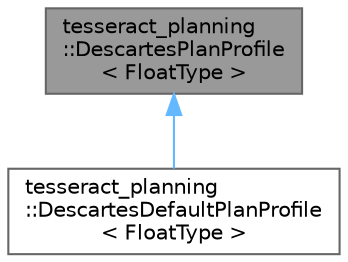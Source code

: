digraph "tesseract_planning::DescartesPlanProfile&lt; FloatType &gt;"
{
 // LATEX_PDF_SIZE
  bgcolor="transparent";
  edge [fontname=Helvetica,fontsize=10,labelfontname=Helvetica,labelfontsize=10];
  node [fontname=Helvetica,fontsize=10,shape=box,height=0.2,width=0.4];
  Node1 [label="tesseract_planning\l::DescartesPlanProfile\l\< FloatType \>",height=0.2,width=0.4,color="gray40", fillcolor="grey60", style="filled", fontcolor="black",tooltip=" "];
  Node1 -> Node2 [dir="back",color="steelblue1",style="solid"];
  Node2 [label="tesseract_planning\l::DescartesDefaultPlanProfile\l\< FloatType \>",height=0.2,width=0.4,color="gray40", fillcolor="white", style="filled",URL="$d0/d5b/classtesseract__planning_1_1DescartesDefaultPlanProfile.html",tooltip=" "];
}
